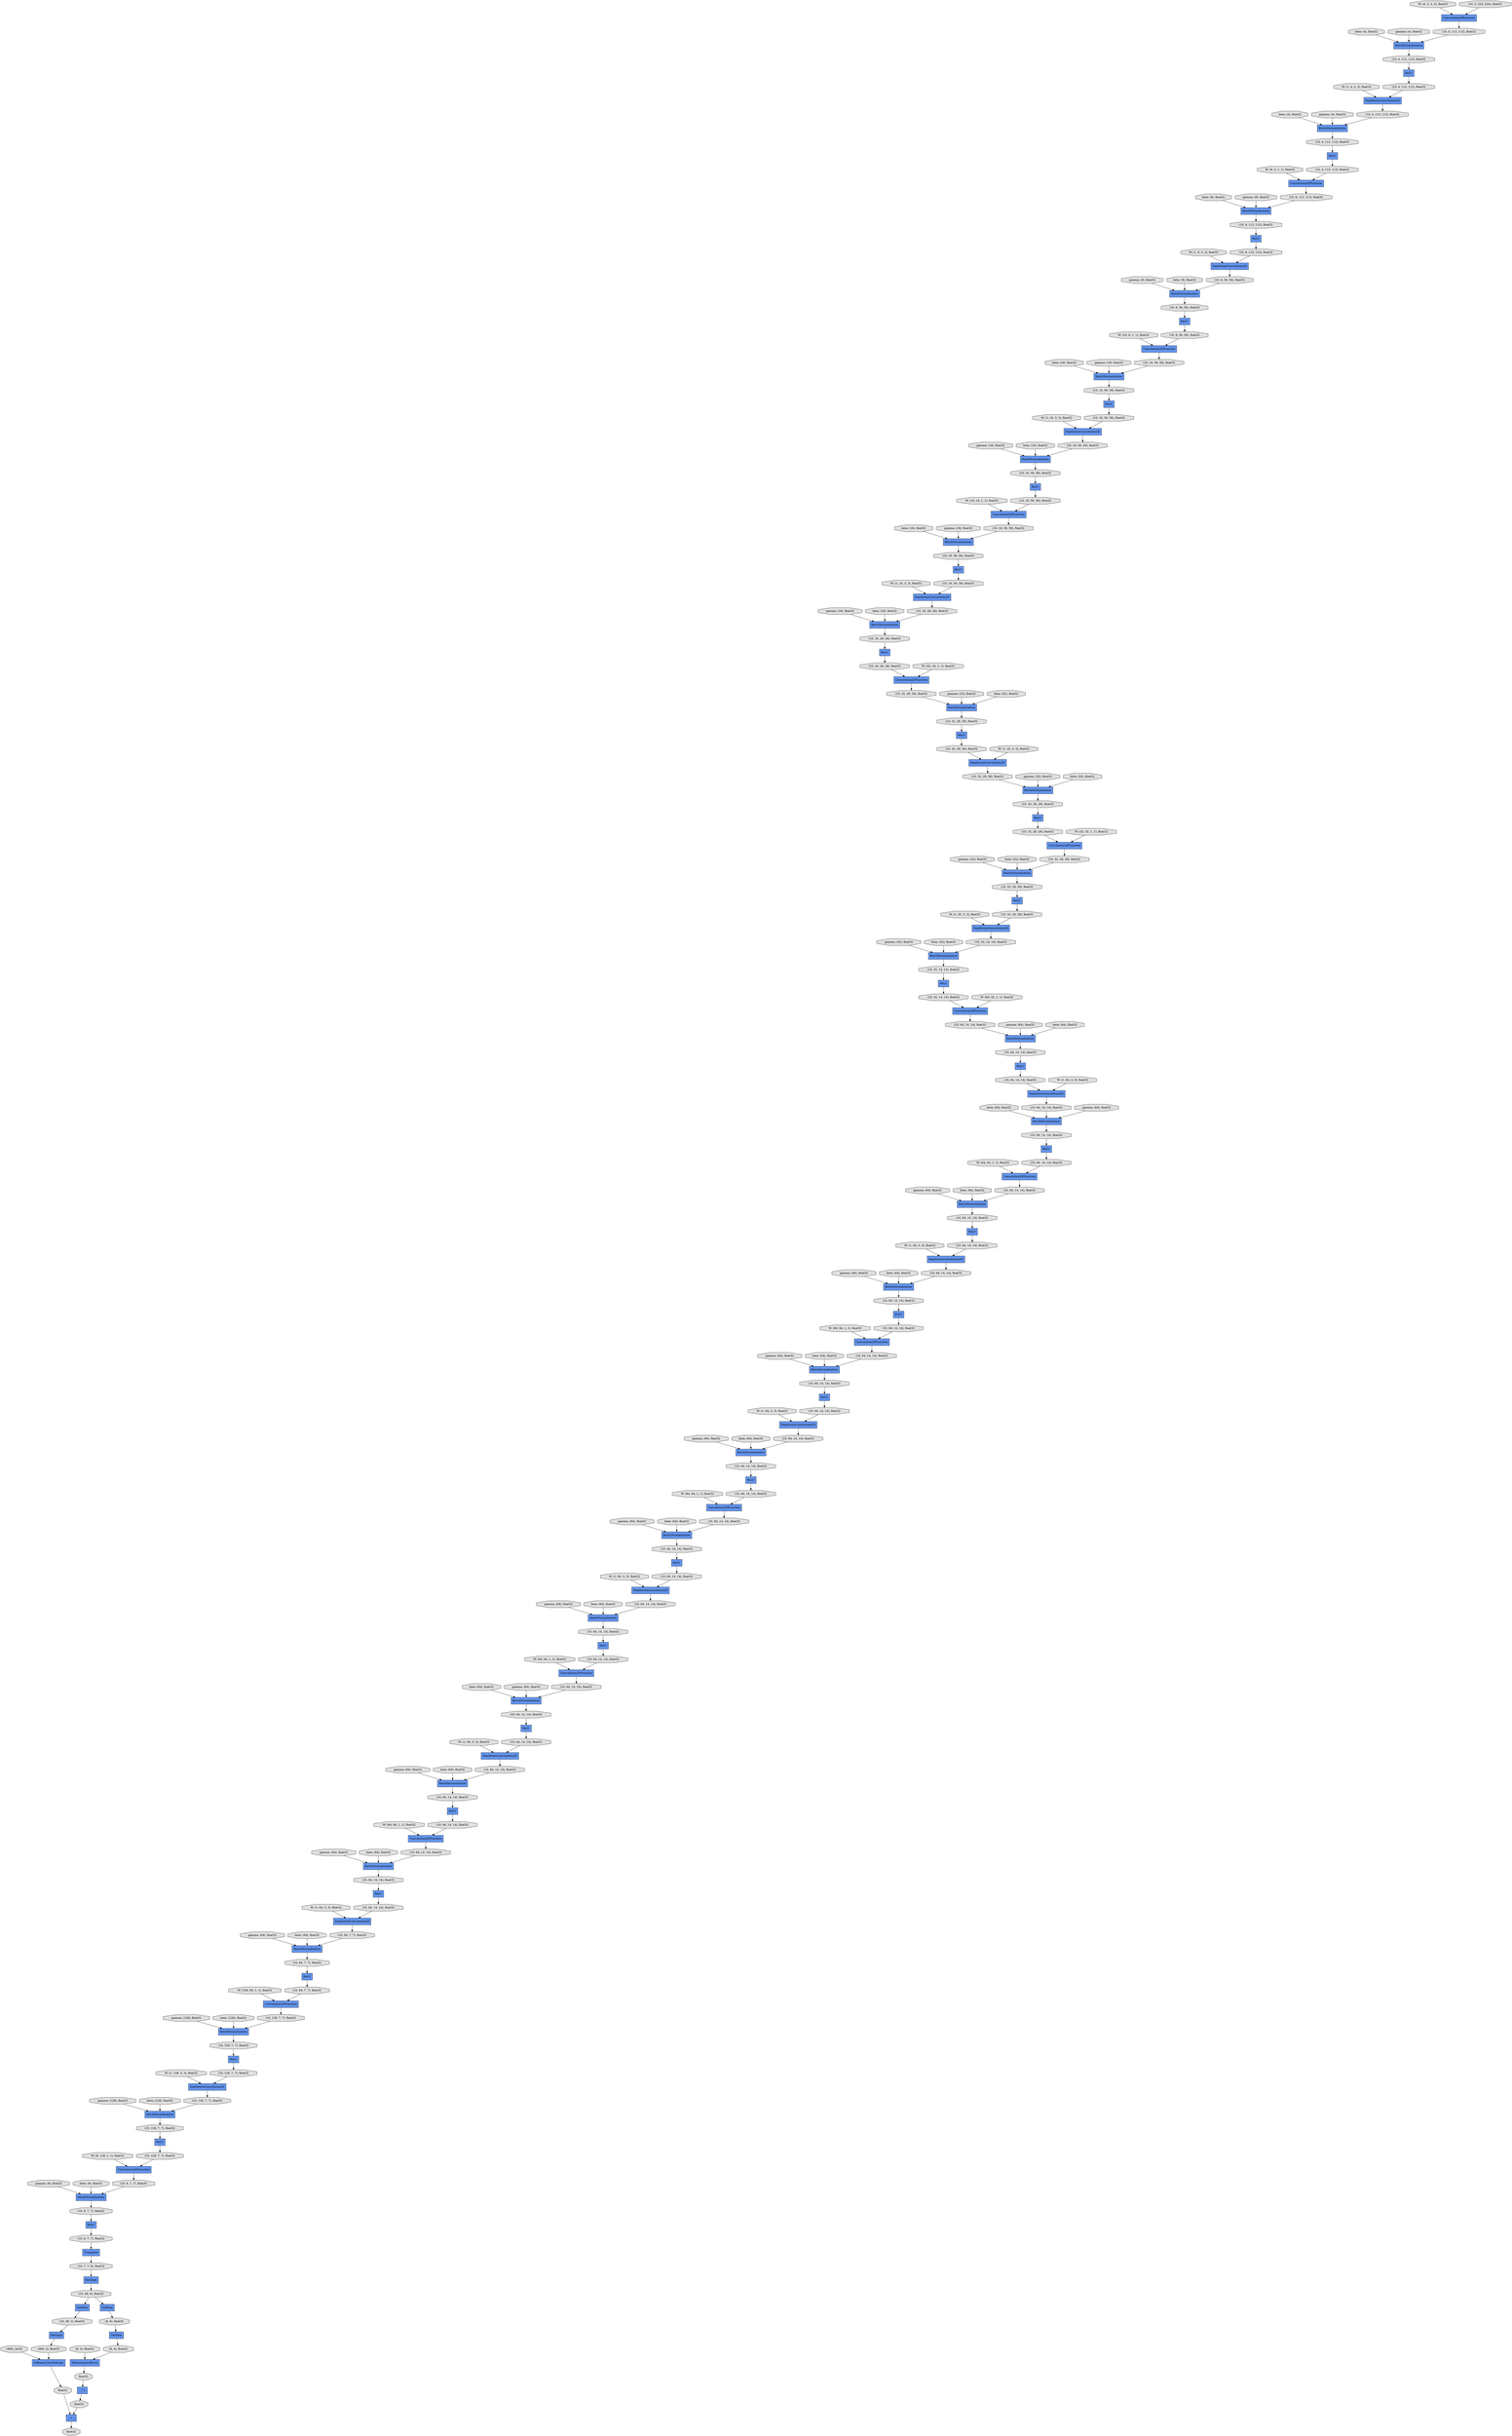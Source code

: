 digraph graphname{rankdir=TB;140068085506120 [shape="octagon",label="(10, 64, 14, 14), float32",fillcolor="#E0E0E0",style="filled"];140068085481544 [shape="record",label="DepthwiseConvolution2D",fillcolor="#6495ED",style="filled"];140068037181624 [shape="octagon",label="(10, 64, 14, 14), float32",fillcolor="#E0E0E0",style="filled"];140068085481656 [shape="octagon",label="(10, 32, 14, 14), float32",fillcolor="#E0E0E0",style="filled"];140068086546672 [shape="octagon",label="beta: (64), float32",fillcolor="#E0E0E0",style="filled"];140068037181736 [shape="octagon",label="(10, 64, 14, 14), float32",fillcolor="#E0E0E0",style="filled"];140068085506344 [shape="octagon",label="(10, 64, 14, 14), float32",fillcolor="#E0E0E0",style="filled"];140068037181792 [shape="record",label="ReLU",fillcolor="#6495ED",style="filled"];140068037181848 [shape="record",label="BatchNormalization",fillcolor="#6495ED",style="filled"];140068085481880 [shape="octagon",label="(10, 64, 14, 14), float32",fillcolor="#E0E0E0",style="filled"];140068086481304 [shape="octagon",label="gamma: (32), float32",fillcolor="#E0E0E0",style="filled"];140068037231056 [shape="octagon",label="float32",fillcolor="#E0E0E0",style="filled"];140068085506512 [shape="octagon",label="(10, 64, 14, 14), float32",fillcolor="#E0E0E0",style="filled"];140068085506568 [shape="record",label="ReLU",fillcolor="#6495ED",style="filled"];140068086546952 [shape="octagon",label="W: (64, 64, 1, 1), float32",fillcolor="#E0E0E0",style="filled"];140068085506624 [shape="record",label="BatchNormalization",fillcolor="#6495ED",style="filled"];140068085482048 [shape="octagon",label="(10, 64, 14, 14), float32",fillcolor="#E0E0E0",style="filled"];140068085482104 [shape="record",label="ReLU",fillcolor="#6495ED",style="filled"];140068085506736 [shape="record",label="BatchNormalization",fillcolor="#6495ED",style="filled"];140068085482160 [shape="record",label="BatchNormalization",fillcolor="#6495ED",style="filled"];140068086670000 [shape="octagon",label="W: (1, 4, 3, 3), float32",fillcolor="#E0E0E0",style="filled"];140068086670056 [shape="octagon",label="beta: (4), float32",fillcolor="#E0E0E0",style="filled"];140068085482272 [shape="record",label="BatchNormalization",fillcolor="#6495ED",style="filled"];140068086481696 [shape="octagon",label="beta: (32), float32",fillcolor="#E0E0E0",style="filled"];140068085389352 [shape="octagon",label="(10, 4, 112, 112), float32",fillcolor="#E0E0E0",style="filled"];140068037182352 [shape="octagon",label="(10, 64, 14, 14), float32",fillcolor="#E0E0E0",style="filled"];140068086547400 [shape="octagon",label="gamma: (64), float32",fillcolor="#E0E0E0",style="filled"];140068037182464 [shape="record",label="BatchNormalization",fillcolor="#6495ED",style="filled"];140068085507128 [shape="octagon",label="(10, 64, 14, 14), float32",fillcolor="#E0E0E0",style="filled"];140068086482032 [shape="octagon",label="W: (1, 32, 3, 3), float32",fillcolor="#E0E0E0",style="filled"];140068085482664 [shape="octagon",label="(10, 64, 14, 14), float32",fillcolor="#E0E0E0",style="filled"];140068037182688 [shape="octagon",label="(10, 64, 14, 14), float32",fillcolor="#E0E0E0",style="filled"];140068037182744 [shape="record",label="ReLU",fillcolor="#6495ED",style="filled"];140068037231952 [shape="record",label="GetItem",fillcolor="#6495ED",style="filled"];140068085507408 [shape="octagon",label="(10, 64, 14, 14), float32",fillcolor="#E0E0E0",style="filled"];140068086547792 [shape="octagon",label="beta: (64), float32",fillcolor="#E0E0E0",style="filled"];140068085507464 [shape="record",label="ReLU",fillcolor="#6495ED",style="filled"];140068037182912 [shape="octagon",label="(10, 64, 14, 14), float32",fillcolor="#E0E0E0",style="filled"];140068085482944 [shape="octagon",label="(10, 64, 14, 14), float32",fillcolor="#E0E0E0",style="filled"];140068086670784 [shape="octagon",label="W: (1, 8, 3, 3), float32",fillcolor="#E0E0E0",style="filled"];140068037182968 [shape="record",label="Convolution2DFunction",fillcolor="#6495ED",style="filled"];140068085483000 [shape="record",label="ReLU",fillcolor="#6495ED",style="filled"];140068085507632 [shape="octagon",label="(10, 64, 14, 14), float32",fillcolor="#E0E0E0",style="filled"];140068086482480 [shape="octagon",label="gamma: (32), float32",fillcolor="#E0E0E0",style="filled"];140068037232232 [shape="octagon",label="(8, 6), float32",fillcolor="#E0E0E0",style="filled"];140068085507688 [shape="record",label="Convolution2DFunction",fillcolor="#6495ED",style="filled"];140068086548128 [shape="octagon",label="W: (1, 64, 3, 3), float32",fillcolor="#E0E0E0",style="filled"];140068085483168 [shape="octagon",label="(10, 64, 14, 14), float32",fillcolor="#E0E0E0",style="filled"];140068085483224 [shape="record",label="Convolution2DFunction",fillcolor="#6495ED",style="filled"];140068037183248 [shape="record",label="DepthwiseConvolution2D",fillcolor="#6495ED",style="filled"];140068086671120 [shape="octagon",label="W: (8, 4, 1, 1), float32",fillcolor="#E0E0E0",style="filled"];140068037183360 [shape="octagon",label="(10, 64, 14, 14), float32",fillcolor="#E0E0E0",style="filled"];140068037232512 [shape="octagon",label="(8, 4), float32",fillcolor="#E0E0E0",style="filled"];140068085507968 [shape="record",label="DepthwiseConvolution2D",fillcolor="#6495ED",style="filled"];140068037232568 [shape="record",label="_ * 1",fillcolor="#6495ED",style="filled"];140068086482872 [shape="octagon",label="beta: (32), float32",fillcolor="#E0E0E0",style="filled"];140068037232624 [shape="octagon",label="(8, 4), float32",fillcolor="#E0E0E0",style="filled"];140068085508080 [shape="octagon",label="(10, 64, 14, 14), float32",fillcolor="#E0E0E0",style="filled"];140068085483504 [shape="record",label="DepthwiseConvolution2D",fillcolor="#6495ED",style="filled"];140068037232680 [shape="record",label="MeanSquaredError",fillcolor="#6495ED",style="filled"];140068086654960 [shape="octagon",label="beta: (16), float32",fillcolor="#E0E0E0",style="filled"];140068037183584 [shape="octagon",label="(10, 64, 14, 14), float32",fillcolor="#E0E0E0",style="filled"];140068086548576 [shape="octagon",label="gamma: (64), float32",fillcolor="#E0E0E0",style="filled"];140068085483616 [shape="octagon",label="(10, 64, 14, 14), float32",fillcolor="#E0E0E0",style="filled"];140068086671456 [shape="octagon",label="gamma: (8), float32",fillcolor="#E0E0E0",style="filled"];140068085508304 [shape="octagon",label="(10, 64, 14, 14), float32",fillcolor="#E0E0E0",style="filled"];140068086483152 [shape="octagon",label="W: (64, 32, 1, 1), float32",fillcolor="#E0E0E0",style="filled"];140068085391256 [shape="record",label="Convolution2DFunction",fillcolor="#6495ED",style="filled"];140068037232904 [shape="octagon",label="float32",fillcolor="#E0E0E0",style="filled"];140068037183752 [shape="octagon",label="(10, 64, 14, 14), float32",fillcolor="#E0E0E0",style="filled"];140068086671568 [shape="octagon",label="beta: (8), float32",fillcolor="#E0E0E0",style="filled"];140068037183808 [shape="record",label="ReLU",fillcolor="#6495ED",style="filled"];140068085483840 [shape="octagon",label="(10, 64, 14, 14), float32",fillcolor="#E0E0E0",style="filled"];140068037183864 [shape="record",label="BatchNormalization",fillcolor="#6495ED",style="filled"];140068085508472 [shape="octagon",label="(10, 64, 14, 14), float32",fillcolor="#E0E0E0",style="filled"];140068085508528 [shape="record",label="ReLU",fillcolor="#6495ED",style="filled"];140068085483952 [shape="octagon",label="(10, 64, 14, 14), float32",fillcolor="#E0E0E0",style="filled"];140068037183976 [shape="record",label="BatchNormalization",fillcolor="#6495ED",style="filled"];140068085508584 [shape="record",label="BatchNormalization",fillcolor="#6495ED",style="filled"];140068086548968 [shape="octagon",label="beta: (64), float32",fillcolor="#E0E0E0",style="filled"];140068085484008 [shape="record",label="ReLU",fillcolor="#6495ED",style="filled"];140068085484064 [shape="record",label="BatchNormalization",fillcolor="#6495ED",style="filled"];140068086671904 [shape="octagon",label="gamma: (8), float32",fillcolor="#E0E0E0",style="filled"];140068037233240 [shape="octagon",label="float32",fillcolor="#E0E0E0",style="filled"];140068085508696 [shape="record",label="BatchNormalization",fillcolor="#6495ED",style="filled"];140068086655576 [shape="octagon",label="gamma: (16), float32",fillcolor="#E0E0E0",style="filled"];140068037233296 [shape="record",label="_ + _",fillcolor="#6495ED",style="filled"];140068086483600 [shape="octagon",label="gamma: (64), float32",fillcolor="#E0E0E0",style="filled"];140068086549248 [shape="octagon",label="W: (64, 64, 1, 1), float32",fillcolor="#E0E0E0",style="filled"];140067438848824 [shape="octagon",label="W: (4, 3, 3, 3), float32",fillcolor="#E0E0E0",style="filled"];140068037233520 [shape="octagon",label="float32",fillcolor="#E0E0E0",style="filled"];140068037184368 [shape="octagon",label="(10, 64, 14, 14), float32",fillcolor="#E0E0E0",style="filled"];140068086655912 [shape="octagon",label="W: (16, 8, 1, 1), float32",fillcolor="#E0E0E0",style="filled"];140068085509088 [shape="octagon",label="(10, 64, 14, 14), float32",fillcolor="#E0E0E0",style="filled"];140068086672352 [shape="octagon",label="beta: (4), float32",fillcolor="#E0E0E0",style="filled"];140068085484568 [shape="octagon",label="(10, 64, 14, 14), float32",fillcolor="#E0E0E0",style="filled"];140068086483992 [shape="octagon",label="beta: (64), float32",fillcolor="#E0E0E0",style="filled"];140068037184648 [shape="octagon",label="(10, 64, 7, 7), float32",fillcolor="#E0E0E0",style="filled"];140068085484680 [shape="record",label="BatchNormalization",fillcolor="#6495ED",style="filled"];140068037184704 [shape="record",label="ReLU",fillcolor="#6495ED",style="filled"];140068086549696 [shape="octagon",label="gamma: (64), float32",fillcolor="#E0E0E0",style="filled"];140068085279936 [shape="record",label="Convolution2DFunction",fillcolor="#6495ED",style="filled"];140068085509368 [shape="octagon",label="(10, 64, 14, 14), float32",fillcolor="#E0E0E0",style="filled"];140068085509424 [shape="record",label="ReLU",fillcolor="#6495ED",style="filled"];140068086656304 [shape="octagon",label="W: (1, 16, 3, 3), float32",fillcolor="#E0E0E0",style="filled"];140068085280048 [shape="octagon",label="(10, 3, 224, 224), float32",fillcolor="#E0E0E0",style="filled"];140068037184872 [shape="octagon",label="(10, 64, 7, 7), float32",fillcolor="#E0E0E0",style="filled"];140068085484904 [shape="octagon",label="(10, 64, 14, 14), float32",fillcolor="#E0E0E0",style="filled"];140068086484328 [shape="octagon",label="W: (1, 64, 3, 3), float32",fillcolor="#E0E0E0",style="filled"];140068086672744 [shape="octagon",label="gamma: (4), float32",fillcolor="#E0E0E0",style="filled"];140068037184928 [shape="record",label="Convolution2DFunction",fillcolor="#6495ED",style="filled"];140068085484960 [shape="record",label="ReLU",fillcolor="#6495ED",style="filled"];140068085280104 [shape="record",label="BatchNormalization",fillcolor="#6495ED",style="filled"];140068085509592 [shape="octagon",label="(10, 64, 14, 14), float32",fillcolor="#E0E0E0",style="filled"];140068085432216 [shape="record",label="Convolution2DFunction",fillcolor="#6495ED",style="filled"];140068085509648 [shape="record",label="Convolution2DFunction",fillcolor="#6495ED",style="filled"];140068086550088 [shape="octagon",label="beta: (64), float32",fillcolor="#E0E0E0",style="filled"];140068085485128 [shape="octagon",label="(10, 64, 14, 14), float32",fillcolor="#E0E0E0",style="filled"];140068085280328 [shape="octagon",label="(10, 4, 112, 112), float32",fillcolor="#E0E0E0",style="filled"];140068085485184 [shape="record",label="Convolution2DFunction",fillcolor="#6495ED",style="filled"];140068086656640 [shape="octagon",label="beta: (8), float32",fillcolor="#E0E0E0",style="filled"];140068037185208 [shape="record",label="DepthwiseConvolution2D",fillcolor="#6495ED",style="filled"];140068085280440 [shape="record",label="ReLU",fillcolor="#6495ED",style="filled"];140068037185320 [shape="octagon",label="(10, 64, 7, 7), float32",fillcolor="#E0E0E0",style="filled"];140068085509928 [shape="record",label="DepthwiseConvolution2D",fillcolor="#6495ED",style="filled"];140068086484776 [shape="octagon",label="gamma: (64), float32",fillcolor="#E0E0E0",style="filled"];140068086656808 [shape="octagon",label="gamma: (16), float32",fillcolor="#E0E0E0",style="filled"];140068086673192 [shape="octagon",label="gamma: (4), float32",fillcolor="#E0E0E0",style="filled"];140068085510040 [shape="octagon",label="(10, 64, 14, 14), float32",fillcolor="#E0E0E0",style="filled"];140068037185432 [shape="record",label="ReLU",fillcolor="#6495ED",style="filled"];140068085485464 [shape="record",label="DepthwiseConvolution2D",fillcolor="#6495ED",style="filled"];140068086550424 [shape="octagon",label="W: (1, 64, 3, 3), float32",fillcolor="#E0E0E0",style="filled"];140068037185488 [shape="record",label="BatchNormalization",fillcolor="#6495ED",style="filled"];140068085280720 [shape="octagon",label="(10, 4, 112, 112), float32",fillcolor="#E0E0E0",style="filled"];140068085387336 [shape="record",label="DepthwiseConvolution2D",fillcolor="#6495ED",style="filled"];140068037202104 [shape="octagon",label="(10, 128, 7, 7), float32",fillcolor="#E0E0E0",style="filled"];140068086059192 [shape="octagon",label="beta: (64), float32",fillcolor="#E0E0E0",style="filled"];140068085453040 [shape="record",label="DepthwiseConvolution2D",fillcolor="#6495ED",style="filled"];140068086329584 [shape="octagon",label="beta: (16), float32",fillcolor="#E0E0E0",style="filled"];140068037202216 [shape="octagon",label="(10, 128, 7, 7), float32",fillcolor="#E0E0E0",style="filled"];140068086075744 [shape="octagon",label="gamma: (128), float32",fillcolor="#E0E0E0",style="filled"];140068085453152 [shape="octagon",label="(10, 16, 28, 28), float32",fillcolor="#E0E0E0",style="filled"];140068085428576 [shape="record",label="DepthwiseConvolution2D",fillcolor="#6495ED",style="filled"];140068037202328 [shape="record",label="BatchNormalization",fillcolor="#6495ED",style="filled"];140068086567320 [shape="octagon",label="gamma: (64), float32",fillcolor="#E0E0E0",style="filled"];140068085428688 [shape="octagon",label="(10, 8, 56, 56), float32",fillcolor="#E0E0E0",style="filled"];140068085387728 [shape="octagon",label="(10, 4, 112, 112), float32",fillcolor="#E0E0E0",style="filled"];140068086059528 [shape="octagon",label="W: (1, 64, 3, 3), float32",fillcolor="#E0E0E0",style="filled"];140068085453376 [shape="octagon",label="(10, 32, 28, 28), float32",fillcolor="#E0E0E0",style="filled"];140068086329920 [shape="octagon",label="W: (1, 16, 3, 3), float32",fillcolor="#E0E0E0",style="filled"];140068037202608 [shape="record",label="Transpose",fillcolor="#6495ED",style="filled"];140068085453488 [shape="octagon",label="(10, 32, 28, 28), float32",fillcolor="#E0E0E0",style="filled"];140068085428912 [shape="octagon",label="(10, 16, 56, 56), float32",fillcolor="#E0E0E0",style="filled"];140068086076136 [shape="octagon",label="beta: (128), float32",fillcolor="#E0E0E0",style="filled"];140068085453544 [shape="record",label="ReLU",fillcolor="#6495ED",style="filled"];140068037202720 [shape="octagon",label="(10, 128, 7, 7), float32",fillcolor="#E0E0E0",style="filled"];140068086567712 [shape="octagon",label="beta: (64), float32",fillcolor="#E0E0E0",style="filled"];140068085453600 [shape="record",label="BatchNormalization",fillcolor="#6495ED",style="filled"];140068085429080 [shape="record",label="ReLU",fillcolor="#6495ED",style="filled"];140068085429024 [shape="octagon",label="(10, 16, 56, 56), float32",fillcolor="#E0E0E0",style="filled"];140068085429136 [shape="record",label="BatchNormalization",fillcolor="#6495ED",style="filled"];140068086059976 [shape="octagon",label="gamma: (64), float32",fillcolor="#E0E0E0",style="filled"];140068086330368 [shape="octagon",label="gamma: (16), float32",fillcolor="#E0E0E0",style="filled"];140068037203000 [shape="octagon",label="(10, 128, 7, 7), float32",fillcolor="#E0E0E0",style="filled"];140068086076472 [shape="octagon",label="W: (1, 128, 3, 3), float32",fillcolor="#E0E0E0",style="filled"];140068086567992 [shape="octagon",label="W: (64, 64, 1, 1), float32",fillcolor="#E0E0E0",style="filled"];140068037203056 [shape="record",label="ReLU",fillcolor="#6495ED",style="filled"];140066585539808 [shape="octagon",label="gamma: (16), float32",fillcolor="#E0E0E0",style="filled"];140068037203224 [shape="octagon",label="(10, 128, 7, 7), float32",fillcolor="#E0E0E0",style="filled"];140068085454104 [shape="octagon",label="(10, 32, 28, 28), float32",fillcolor="#E0E0E0",style="filled"];140068037203280 [shape="record",label="Convolution2DFunction",fillcolor="#6495ED",style="filled"];140068086060368 [shape="octagon",label="beta: (64), float32",fillcolor="#E0E0E0",style="filled"];140068085454216 [shape="record",label="BatchNormalization",fillcolor="#6495ED",style="filled"];140068086330760 [shape="octagon",label="beta: (16), float32",fillcolor="#E0E0E0",style="filled"];140068085429640 [shape="octagon",label="(10, 16, 56, 56), float32",fillcolor="#E0E0E0",style="filled"];140068086076920 [shape="octagon",label="gamma: (128), float32",fillcolor="#E0E0E0",style="filled"];140068086568440 [shape="octagon",label="gamma: (64), float32",fillcolor="#E0E0E0",style="filled"];140068085429808 [shape="record",label="BatchNormalization",fillcolor="#6495ED",style="filled"];140068085388848 [shape="record",label="BatchNormalization",fillcolor="#6495ED",style="filled"];140068086060648 [shape="octagon",label="W: (64, 64, 1, 1), float32",fillcolor="#E0E0E0",style="filled"];140068085454440 [shape="octagon",label="(10, 32, 28, 28), float32",fillcolor="#E0E0E0",style="filled"];140068085454496 [shape="record",label="ReLU",fillcolor="#6495ED",style="filled"];140068086331040 [shape="octagon",label="W: (32, 16, 1, 1), float32",fillcolor="#E0E0E0",style="filled"];140068037203672 [shape="octagon",label="(10, 128, 7, 7), float32",fillcolor="#E0E0E0",style="filled"];140066585540312 [shape="octagon",label="beta: (16), float32",fillcolor="#E0E0E0",style="filled"];140068085430032 [shape="octagon",label="(10, 16, 56, 56), float32",fillcolor="#E0E0E0",style="filled"];140068085454664 [shape="octagon",label="(10, 32, 28, 28), float32",fillcolor="#E0E0E0",style="filled"];140068085430088 [shape="record",label="ReLU",fillcolor="#6495ED",style="filled"];140068085389128 [shape="octagon",label="(10, 4, 112, 112), float32",fillcolor="#E0E0E0",style="filled"];140068086077312 [shape="octagon",label="beta: (128), float32",fillcolor="#E0E0E0",style="filled"];140068086568832 [shape="octagon",label="beta: (64), float32",fillcolor="#E0E0E0",style="filled"];140068085454720 [shape="record",label="Convolution2DFunction",fillcolor="#6495ED",style="filled"];140068037203896 [shape="octagon",label="(10, 6, 7, 7), float32",fillcolor="#E0E0E0",style="filled"];140066585540536 [shape="octagon",label="W: (16, 16, 1, 1), float32",fillcolor="#E0E0E0",style="filled"];140068085389184 [shape="record",label="ReLU",fillcolor="#6495ED",style="filled"];140068085430256 [shape="octagon",label="(10, 16, 56, 56), float32",fillcolor="#E0E0E0",style="filled"];140068164458536 [shape="record",label="GetItem",fillcolor="#6495ED",style="filled"];140068037204008 [shape="octagon",label="(10, 6, 7, 7), float32",fillcolor="#E0E0E0",style="filled"];140068086061096 [shape="octagon",label="gamma: (64), float32",fillcolor="#E0E0E0",style="filled"];140068085430312 [shape="record",label="Convolution2DFunction",fillcolor="#6495ED",style="filled"];140068037204064 [shape="record",label="ReLU",fillcolor="#6495ED",style="filled"];140068086331488 [shape="octagon",label="gamma: (32), float32",fillcolor="#E0E0E0",style="filled"];140068085389408 [shape="record",label="Convolution2DFunction",fillcolor="#6495ED",style="filled"];140068037204120 [shape="record",label="BatchNormalization",fillcolor="#6495ED",style="filled"];140068086077592 [shape="octagon",label="W: (6, 128, 1, 1), float32",fillcolor="#E0E0E0",style="filled"];140068085455000 [shape="record",label="DepthwiseConvolution2D",fillcolor="#6495ED",style="filled"];140068086569168 [shape="octagon",label="W: (1, 64, 3, 3), float32",fillcolor="#E0E0E0",style="filled"];140068037204232 [shape="octagon",label="(10, 7, 7, 6), float32",fillcolor="#E0E0E0",style="filled"];140068085455112 [shape="octagon",label="(10, 32, 28, 28), float32",fillcolor="#E0E0E0",style="filled"];140068085430592 [shape="record",label="DepthwiseConvolution2D",fillcolor="#6495ED",style="filled"];140068085389688 [shape="record",label="DepthwiseConvolution2D",fillcolor="#6495ED",style="filled"];140068086061488 [shape="octagon",label="beta: (64), float32",fillcolor="#E0E0E0",style="filled"];140068085430704 [shape="octagon",label="(10, 16, 56, 56), float32",fillcolor="#E0E0E0",style="filled"];140068085455336 [shape="octagon",label="(10, 32, 28, 28), float32",fillcolor="#E0E0E0",style="filled"];140068086331880 [shape="octagon",label="beta: (32), float32",fillcolor="#E0E0E0",style="filled"];140068085389800 [shape="octagon",label="(10, 4, 112, 112), float32",fillcolor="#E0E0E0",style="filled"];140068037204512 [shape="record",label="Reshape",fillcolor="#6495ED",style="filled"];140068086078040 [shape="octagon",label="gamma: (6), float32",fillcolor="#E0E0E0",style="filled"];140068085455448 [shape="octagon",label="(10, 32, 28, 28), float32",fillcolor="#E0E0E0",style="filled"];140068037204624 [shape="octagon",label="(10, 6, 7, 7), float32",fillcolor="#E0E0E0",style="filled"];140068086569616 [shape="octagon",label="gamma: (64), float32",fillcolor="#E0E0E0",style="filled"];140068085455504 [shape="record",label="ReLU",fillcolor="#6495ED",style="filled"];140068085455560 [shape="record",label="BatchNormalization",fillcolor="#6495ED",style="filled"];140068085430928 [shape="octagon",label="(10, 16, 56, 56), float32",fillcolor="#E0E0E0",style="filled"];140068085390024 [shape="octagon",label="(10, 8, 112, 112), float32",fillcolor="#E0E0E0",style="filled"];140068086061824 [shape="octagon",label="W: (1, 64, 3, 3), float32",fillcolor="#E0E0E0",style="filled"];140068085431040 [shape="octagon",label="(10, 16, 56, 56), float32",fillcolor="#E0E0E0",style="filled"];140068085455672 [shape="record",label="BatchNormalization",fillcolor="#6495ED",style="filled"];140068086332216 [shape="octagon",label="W: (1, 32, 3, 3), float32",fillcolor="#E0E0E0",style="filled"];140068085431096 [shape="record",label="ReLU",fillcolor="#6495ED",style="filled"];140068085390136 [shape="octagon",label="(10, 8, 112, 112), float32",fillcolor="#E0E0E0",style="filled"];140068085431152 [shape="record",label="BatchNormalization",fillcolor="#6495ED",style="filled"];140068085390192 [shape="record",label="ReLU",fillcolor="#6495ED",style="filled"];140068037204904 [shape="octagon",label="(10, 49, 6), float32",fillcolor="#E0E0E0",style="filled"];140068085390248 [shape="record",label="BatchNormalization",fillcolor="#6495ED",style="filled"];140068037204960 [shape="record",label="GetItem",fillcolor="#6495ED",style="filled"];140068086078432 [shape="octagon",label="beta: (6), float32",fillcolor="#E0E0E0",style="filled"];140068085431264 [shape="record",label="BatchNormalization",fillcolor="#6495ED",style="filled"];140068086570008 [shape="octagon",label="beta: (64), float32",fillcolor="#E0E0E0",style="filled"];140068037205072 [shape="record",label="Reshape",fillcolor="#6495ED",style="filled"];140068086062272 [shape="octagon",label="gamma: (64), float32",fillcolor="#E0E0E0",style="filled"];140068085456064 [shape="octagon",label="(10, 32, 28, 28), float32",fillcolor="#E0E0E0",style="filled"];140068086332664 [shape="octagon",label="gamma: (32), float32",fillcolor="#E0E0E0",style="filled"];140068037205296 [shape="octagon",label="(10, 49, 2), float32",fillcolor="#E0E0E0",style="filled"];140068086570288 [shape="octagon",label="W: (64, 64, 1, 1), float32",fillcolor="#E0E0E0",style="filled"];140068085431656 [shape="octagon",label="(10, 16, 56, 56), float32",fillcolor="#E0E0E0",style="filled"];140068085390752 [shape="octagon",label="(10, 8, 112, 112), float32",fillcolor="#E0E0E0",style="filled"];140068085456344 [shape="octagon",label="(10, 32, 14, 14), float32",fillcolor="#E0E0E0",style="filled"];140068037205520 [shape="record",label="SoftmaxCrossEntropy",fillcolor="#6495ED",style="filled"];140068085456400 [shape="record",label="ReLU",fillcolor="#6495ED",style="filled"];140068085390864 [shape="record",label="BatchNormalization",fillcolor="#6495ED",style="filled"];140068086062664 [shape="octagon",label="beta: (64), float32",fillcolor="#E0E0E0",style="filled"];140068037205632 [shape="octagon",label="(490, 2), float32",fillcolor="#E0E0E0",style="filled"];140068086333056 [shape="octagon",label="beta: (32), float32",fillcolor="#E0E0E0",style="filled"];140068085431936 [shape="octagon",label="(10, 16, 28, 28), float32",fillcolor="#E0E0E0",style="filled"];140068085456568 [shape="octagon",label="(10, 32, 14, 14), float32",fillcolor="#E0E0E0",style="filled"];140068085431992 [shape="record",label="ReLU",fillcolor="#6495ED",style="filled"];140068086570736 [shape="octagon",label="gamma: (64), float32",fillcolor="#E0E0E0",style="filled"];140068085456624 [shape="record",label="Convolution2DFunction",fillcolor="#6495ED",style="filled"];140068085391088 [shape="octagon",label="(10, 8, 56, 56), float32",fillcolor="#E0E0E0",style="filled"];140068037205800 [shape="octagon",label="(490), int32",fillcolor="#E0E0E0",style="filled"];140068085391144 [shape="record",label="ReLU",fillcolor="#6495ED",style="filled"];140068086062944 [shape="octagon",label="W: (128, 64, 1, 1), float32",fillcolor="#E0E0E0",style="filled"];140068085432160 [shape="octagon",label="(10, 16, 28, 28), float32",fillcolor="#E0E0E0",style="filled"];140068085391200 [shape="octagon",label="(10, 8, 56, 56), float32",fillcolor="#E0E0E0",style="filled"];140068086333336 [shape="octagon",label="W: (32, 32, 1, 1), float32",fillcolor="#E0E0E0",style="filled"];140068037181792 -> 140068037182352;140068085484008 -> 140068085484568;140068085455336 -> 140068085455504;140068085509928 -> 140068037182688;140068085431264 -> 140068085432160;140068037184648 -> 140068037183976;140068037202216 -> 140068037185488;140068085485184 -> 140068085506512;140068086546672 -> 140068085482272;140068085430704 -> 140068085430312;140068085482160 -> 140068085481880;140068085508696 -> 140068085509592;140068085508584 -> 140068085508304;140068085430312 -> 140068085431040;140068085388848 -> 140068085389352;140068085390864 -> 140068085391200;140068086548576 -> 140068085484680;140068086062944 -> 140068037184928;140068037182968 -> 140068037183752;140068086550088 -> 140068085506624;140068037181624 -> 140068037181792;140068037185488 -> 140068037202104;140068085454720 -> 140068085455448;140068086332216 -> 140068085453040;140068037204624 -> 140068037202608;140068086483600 -> 140068085482160;140068085456568 -> 140068085456400;140068086483992 -> 140068085482160;140068085509088 -> 140068085507968;140068086548128 -> 140068085483504;140068085389408 -> 140068085390136;140068085453152 -> 140068085432216;140068086333056 -> 140068085454216;140068085432216 -> 140068085453488;140068085454496 -> 140068085455112;140068037203280 -> 140068037204008;140068086059528 -> 140068085509928;140068086548968 -> 140068085484680;140068086077312 -> 140068037202328;140068085509648 -> 140068037181736;140068086570008 -> 140068085508696;140068086549696 -> 140068085506624;140068085455000 -> 140068085456344;140068086482480 -> 140068085455672;140068085280720 -> 140068085280104;140068085432160 -> 140068085431992;140066585539808 -> 140068085431152;140068037204512 -> 140068037204904;140068085431656 -> 140068085430592;140068037204064 -> 140068037204624;140068085453544 -> 140068085454104;140068037181736 -> 140068037181848;140068037231056 -> 140068037233296;140068085484064 -> 140068085483840;140068085391200 -> 140068085391144;140068085484904 -> 140068085484680;140068085390192 -> 140068085390752;140068086330368 -> 140068085431264;140068085483952 -> 140068085484064;140068085390024 -> 140068085390192;140068086670056 -> 140068085280104;140068037183808 -> 140068037184368;140068085429136 -> 140068085428912;140068085509592 -> 140068085509424;140068086060648 -> 140068037182968;140068085453376 -> 140068085453544;140068085431936 -> 140068085431264;140068037232904 -> 140068037232568;140068037204904 -> 140068037204960;140068037182744 -> 140068037183360;140068085455560 -> 140068085455336;140068037204960 -> 140068037205296;140068085387728 -> 140068085387336;140068086655912 -> 140068085391256;140068037182464 -> 140068037182912;140068085484680 -> 140068085485128;140068085508472 -> 140068085508584;140068086656808 -> 140068085429808;140068037202328 -> 140068037203224;140068086570736 -> 140068037181848;140068085506120 -> 140068085485184;140068085506624 -> 140068085506344;140068086333336 -> 140068085454720;140068086656640 -> 140068085390864;140068037204904 -> 140068164458536;140068037232512 -> 140068037232680;140068086062272 -> 140068037183976;140068085507408 -> 140068085506736;140068085430256 -> 140068085430088;140068085455112 -> 140068085454720;140068086567712 -> 140068085506736;140068085507632 -> 140068085507464;140068086061488 -> 140068037183864;140068085483000 -> 140068085483616;140068037185432 -> 140068037202720;140068085390752 -> 140068085389688;140068037203056 -> 140068037203672;140068086482872 -> 140068085455672;140068085453600 -> 140068085453376;140068037183976 -> 140068037184872;140068085391144 -> 140068085428688;140068085510040 -> 140068085509648;140068086059976 -> 140068037182464;140068085481656 -> 140068085456624;140068086568440 -> 140068085508584;140068085455504 -> 140068085456064;140068085429080 -> 140068085429640;140068086568832 -> 140068085508584;140068085506344 -> 140068085506568;140068086670000 -> 140068085387336;140068086077592 -> 140068037203280;140068037184872 -> 140068037184704;140068086549248 -> 140068085485184;140068086670784 -> 140068085389688;140068037204232 -> 140068037204512;140068037183584 -> 140068037183808;140068086655576 -> 140068085429136;140068085280048 -> 140068085279936;140068085430592 -> 140068085431936;140068085428688 -> 140068085391256;140068085506512 -> 140068085506624;140068086331880 -> 140068085453600;140068085430928 -> 140068085431096;140066585540536 -> 140068085430312;140068085387336 -> 140068085389128;140068086484776 -> 140068085482272;140068085482664 -> 140068085481544;140068086671456 -> 140068085390864;140068085390136 -> 140068085390248;140068085431992 -> 140068085453152;140068086484328 -> 140068085481544;140068085453040 -> 140068085454440;140068037182688 -> 140068037182464;140068086567992 -> 140068085507688;140068085484960 -> 140068085506120;140068085483616 -> 140068085483224;140068085389688 -> 140068085391088;140068037231952 -> 140068037232512;140068037184928 -> 140068037202216;140068037202608 -> 140068037204232;140068086061824 -> 140068037183248;140068037183248 -> 140068037184648;140068086567320 -> 140068085506736;140068086331488 -> 140068085453600;140068086330760 -> 140068085431264;140068086569168 -> 140068085507968;140068085430088 -> 140068085430704;140066585540312 -> 140068085429808;140068085429024 -> 140068085429136;140068086483152 -> 140068085456624;140068086671568 -> 140068085390248;140068085483840 -> 140068085484008;140068037185320 -> 140068037184928;140068085507688 -> 140068085508472;140068037232568 -> 140068037233240;140068085453488 -> 140068085453600;140068085509368 -> 140068085508696;140068037183360 -> 140068037182968;140068085484568 -> 140068085483504;140068085454216 -> 140068085454664;140068037233240 -> 140068037233296;140068085391088 -> 140068085390864;140068085280440 -> 140068085387728;140068085509424 -> 140068085510040;140068085430032 -> 140068085429808;140067438848824 -> 140068085279936;140068037232624 -> 140068037232680;140068085429640 -> 140068085428576;140068037202104 -> 140068037185432;140068085456064 -> 140068085455000;140068086062664 -> 140068037183976;140068037205800 -> 140068037205520;140068085454104 -> 140068085453040;140068086671904 -> 140068085390248;140068085389800 -> 140068085389408;140068085507128 -> 140068085485464;140068037182912 -> 140068037182744;140068086481696 -> 140068085455560;140068037184368 -> 140068037183248;140068085455448 -> 140068085455560;140068086076472 -> 140068037185208;140068037203896 -> 140068037204064;140068037233296 -> 140068037233520;140068037205296 -> 140068037205072;140068086547400 -> 140068085484064;140068086331040 -> 140068085432216;140068085429808 -> 140068085430256;140068085280104 -> 140068085280328;140068085431096 -> 140068085431656;140068037205520 -> 140068037231056;140068086569616 -> 140068085508696;140068086329920 -> 140068085430592;140068085389352 -> 140068085389184;140068037205072 -> 140068037205632;140068085481544 -> 140068085482944;140068086671120 -> 140068085389408;140068086329584 -> 140068085431152;140068085389128 -> 140068085388848;140068037203224 -> 140068037203056;140068086672352 -> 140068085388848;140068037185208 -> 140068037203000;140068086550424 -> 140068085485464;140068085431040 -> 140068085431152;140068085485128 -> 140068085484960;140068085482104 -> 140068085482664;140068086570288 -> 140068085509648;140068085482048 -> 140068085482160;140068086482032 -> 140068085455000;140068085280328 -> 140068085280440;140068086078040 -> 140068037204120;140068085482944 -> 140068085482272;140068086673192 -> 140068085280104;140068037204008 -> 140068037204120;140068085456344 -> 140068085455672;140068037205632 -> 140068037205520;140068085428576 -> 140068085430032;140068085506736 -> 140068085507632;140068037232232 -> 140068037231952;140068085481880 -> 140068085482104;140068086061096 -> 140068037183864;140068085454440 -> 140068085454216;140068086075744 -> 140068037185488;140068086654960 -> 140068085429136;140068085456624 -> 140068085482048;140068037183864 -> 140068037183584;140068037203672 -> 140068037203280;140068037232680 -> 140068037232904;140068085508080 -> 140068085507688;140068037204120 -> 140068037203896;140068037203000 -> 140068037202328;140068037181848 -> 140068037181624;140068086060368 -> 140068037182464;140068037182352 -> 140068085509928;140068085391256 -> 140068085429024;140068086078432 -> 140068037204120;140068037183752 -> 140068037183864;140068085483224 -> 140068085483952;140068085454664 -> 140068085454496;140068085483504 -> 140068085484904;140068085508528 -> 140068085509088;140068086656304 -> 140068085428576;140068085428912 -> 140068085429080;140068085455672 -> 140068085456568;140068086076136 -> 140068037185488;140068085482272 -> 140068085483168;140068085483168 -> 140068085483000;140068085389184 -> 140068085389800;140068086672744 -> 140068085388848;140068164458536 -> 140068037232232;140068086332664 -> 140068085454216;140068085456400 -> 140068085481656;140068086547792 -> 140068085484064;140068086546952 -> 140068085483224;140068085507968 -> 140068085509368;140068085508304 -> 140068085508528;140068086481304 -> 140068085455560;140068037184704 -> 140068037185320;140068085431152 -> 140068085430928;140068086076920 -> 140068037202328;140068085279936 -> 140068085280720;140068085485464 -> 140068085507408;140068085506568 -> 140068085507128;140068086059192 -> 140068037181848;140068037202720 -> 140068037185208;140068085390248 -> 140068085390024;140068085507464 -> 140068085508080;}